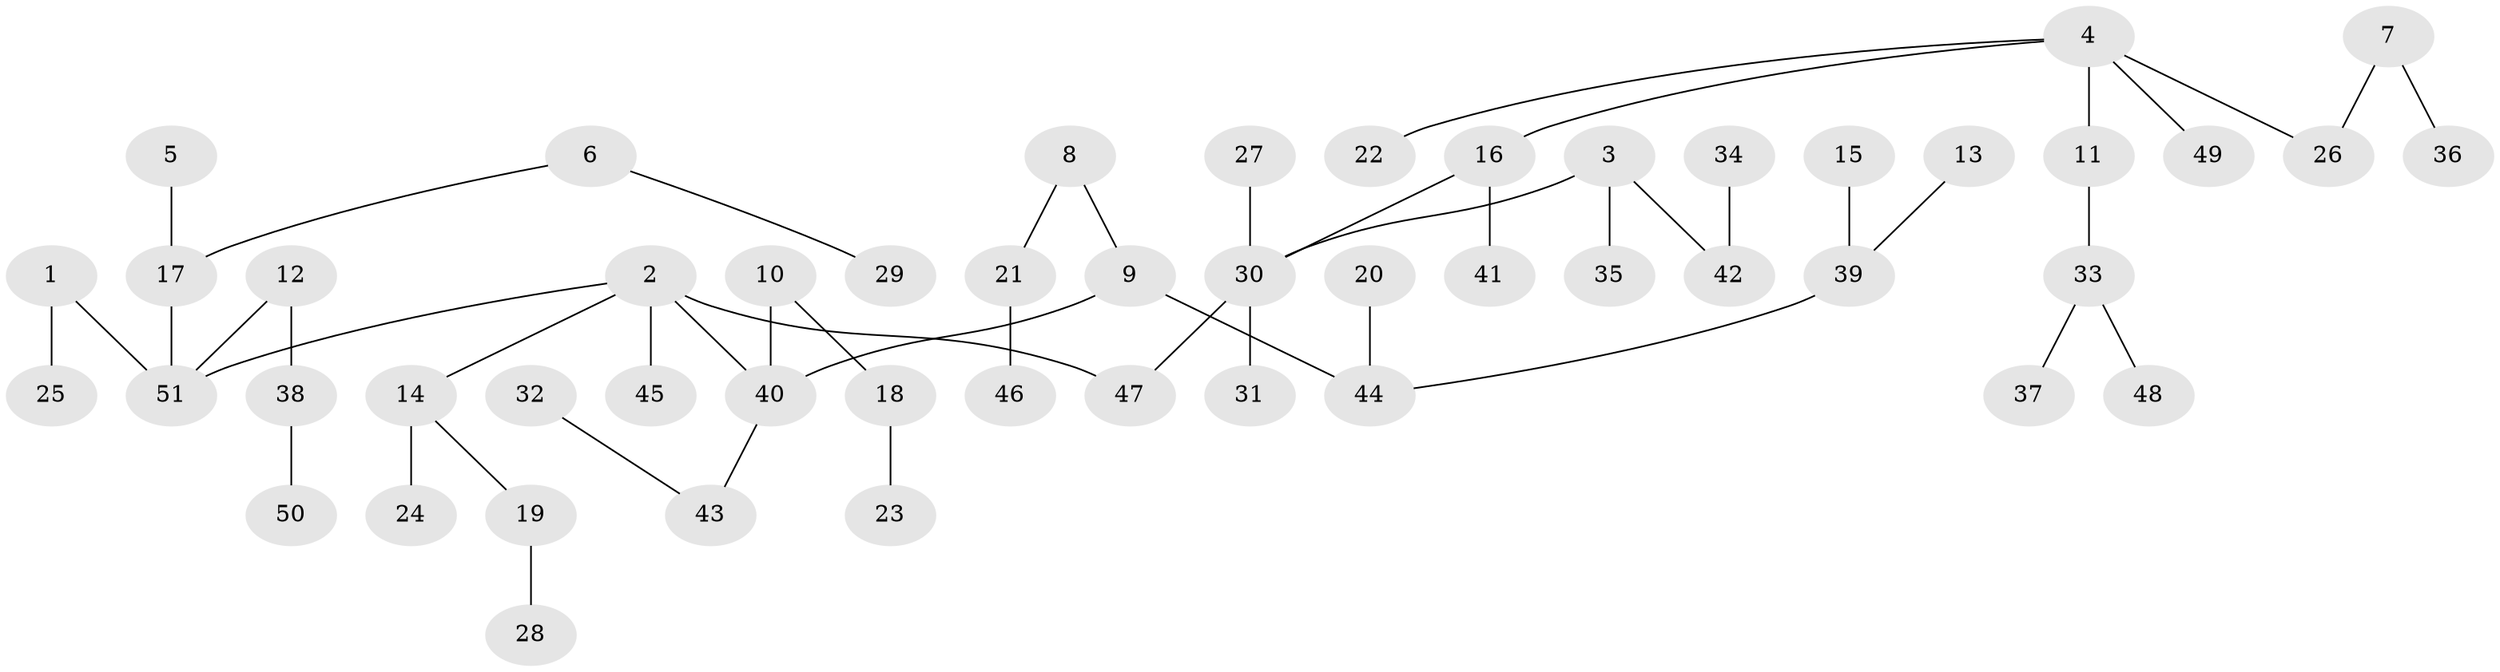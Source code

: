 // original degree distribution, {3: 0.13725490196078433, 6: 0.00980392156862745, 5: 0.049019607843137254, 2: 0.28431372549019607, 4: 0.058823529411764705, 1: 0.46078431372549017}
// Generated by graph-tools (version 1.1) at 2025/02/03/09/25 03:02:17]
// undirected, 51 vertices, 50 edges
graph export_dot {
graph [start="1"]
  node [color=gray90,style=filled];
  1;
  2;
  3;
  4;
  5;
  6;
  7;
  8;
  9;
  10;
  11;
  12;
  13;
  14;
  15;
  16;
  17;
  18;
  19;
  20;
  21;
  22;
  23;
  24;
  25;
  26;
  27;
  28;
  29;
  30;
  31;
  32;
  33;
  34;
  35;
  36;
  37;
  38;
  39;
  40;
  41;
  42;
  43;
  44;
  45;
  46;
  47;
  48;
  49;
  50;
  51;
  1 -- 25 [weight=1.0];
  1 -- 51 [weight=1.0];
  2 -- 14 [weight=1.0];
  2 -- 40 [weight=1.0];
  2 -- 45 [weight=1.0];
  2 -- 47 [weight=1.0];
  2 -- 51 [weight=1.0];
  3 -- 30 [weight=1.0];
  3 -- 35 [weight=1.0];
  3 -- 42 [weight=1.0];
  4 -- 11 [weight=1.0];
  4 -- 16 [weight=1.0];
  4 -- 22 [weight=1.0];
  4 -- 26 [weight=1.0];
  4 -- 49 [weight=1.0];
  5 -- 17 [weight=1.0];
  6 -- 17 [weight=1.0];
  6 -- 29 [weight=1.0];
  7 -- 26 [weight=1.0];
  7 -- 36 [weight=1.0];
  8 -- 9 [weight=1.0];
  8 -- 21 [weight=1.0];
  9 -- 40 [weight=1.0];
  9 -- 44 [weight=1.0];
  10 -- 18 [weight=1.0];
  10 -- 40 [weight=1.0];
  11 -- 33 [weight=1.0];
  12 -- 38 [weight=1.0];
  12 -- 51 [weight=1.0];
  13 -- 39 [weight=1.0];
  14 -- 19 [weight=1.0];
  14 -- 24 [weight=1.0];
  15 -- 39 [weight=1.0];
  16 -- 30 [weight=1.0];
  16 -- 41 [weight=1.0];
  17 -- 51 [weight=1.0];
  18 -- 23 [weight=1.0];
  19 -- 28 [weight=1.0];
  20 -- 44 [weight=1.0];
  21 -- 46 [weight=1.0];
  27 -- 30 [weight=1.0];
  30 -- 31 [weight=1.0];
  30 -- 47 [weight=1.0];
  32 -- 43 [weight=1.0];
  33 -- 37 [weight=1.0];
  33 -- 48 [weight=1.0];
  34 -- 42 [weight=1.0];
  38 -- 50 [weight=1.0];
  39 -- 44 [weight=1.0];
  40 -- 43 [weight=1.0];
}
